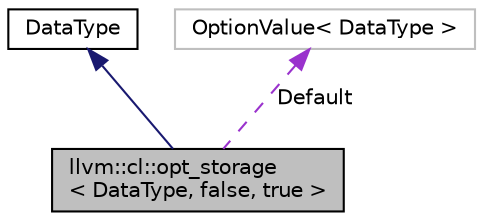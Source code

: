 digraph "llvm::cl::opt_storage&lt; DataType, false, true &gt;"
{
 // LATEX_PDF_SIZE
  bgcolor="transparent";
  edge [fontname="Helvetica",fontsize="10",labelfontname="Helvetica",labelfontsize="10"];
  node [fontname="Helvetica",fontsize="10",shape=record];
  Node1 [label="llvm::cl::opt_storage\l\< DataType, false, true \>",height=0.2,width=0.4,color="black", fillcolor="grey75", style="filled", fontcolor="black",tooltip=" "];
  Node2 -> Node1 [dir="back",color="midnightblue",fontsize="10",style="solid",fontname="Helvetica"];
  Node2 [label="DataType",height=0.2,width=0.4,color="black",URL="$classDataType.html",tooltip=" "];
  Node3 -> Node1 [dir="back",color="darkorchid3",fontsize="10",style="dashed",label=" Default" ,fontname="Helvetica"];
  Node3 [label="OptionValue\< DataType \>",height=0.2,width=0.4,color="grey75",tooltip=" "];
}
